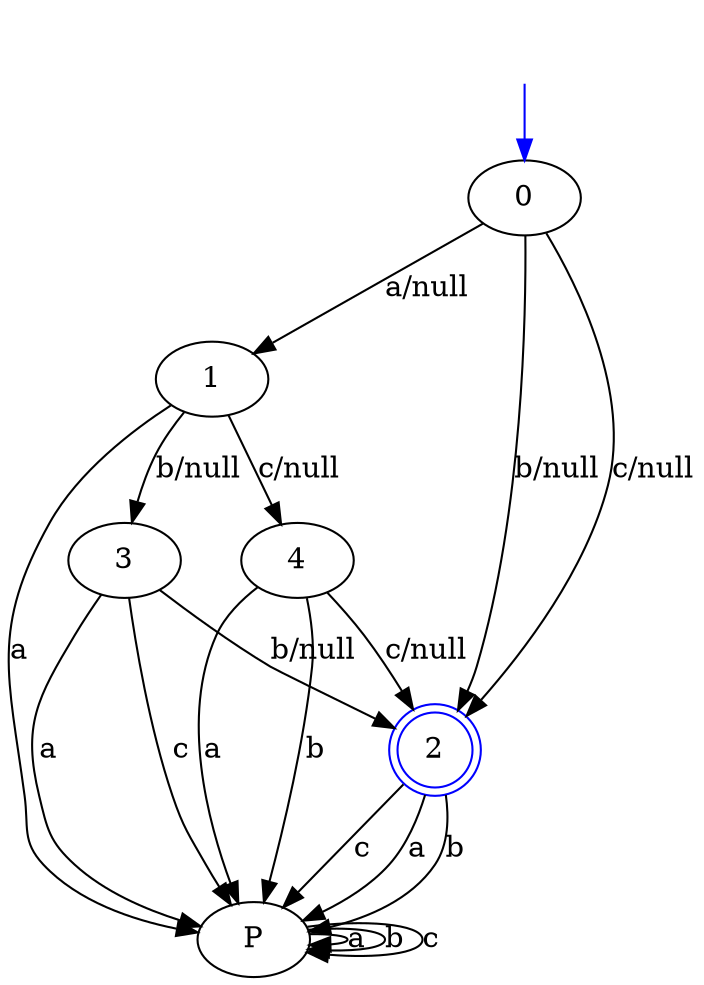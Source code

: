 digraph Automate {
begin[style=invisible];
"begin"-> 0[shape=polygone,color=blue];
0->1[label = "a/null"]
0->2[label = "b/null"]
0->2[label = "c/null"]
1->P[label = "a"]
1->3[label = "b/null"]
1->4[label = "c/null"]
2->P[label = "a"]
2->P[label = "b"]
2->P[label = "c"]
3->P[label = "a"]
3->2[label = "b/null"]
3->P[label = "c"]
4->P[label = "a"]
4->P[label = "b"]
4->2[label = "c/null"]
P->P[label = "a"]
P->P[label = "b"]
P->P[label = "c"]
2[shape=circle,color=blue,peripheries=2]; 
}